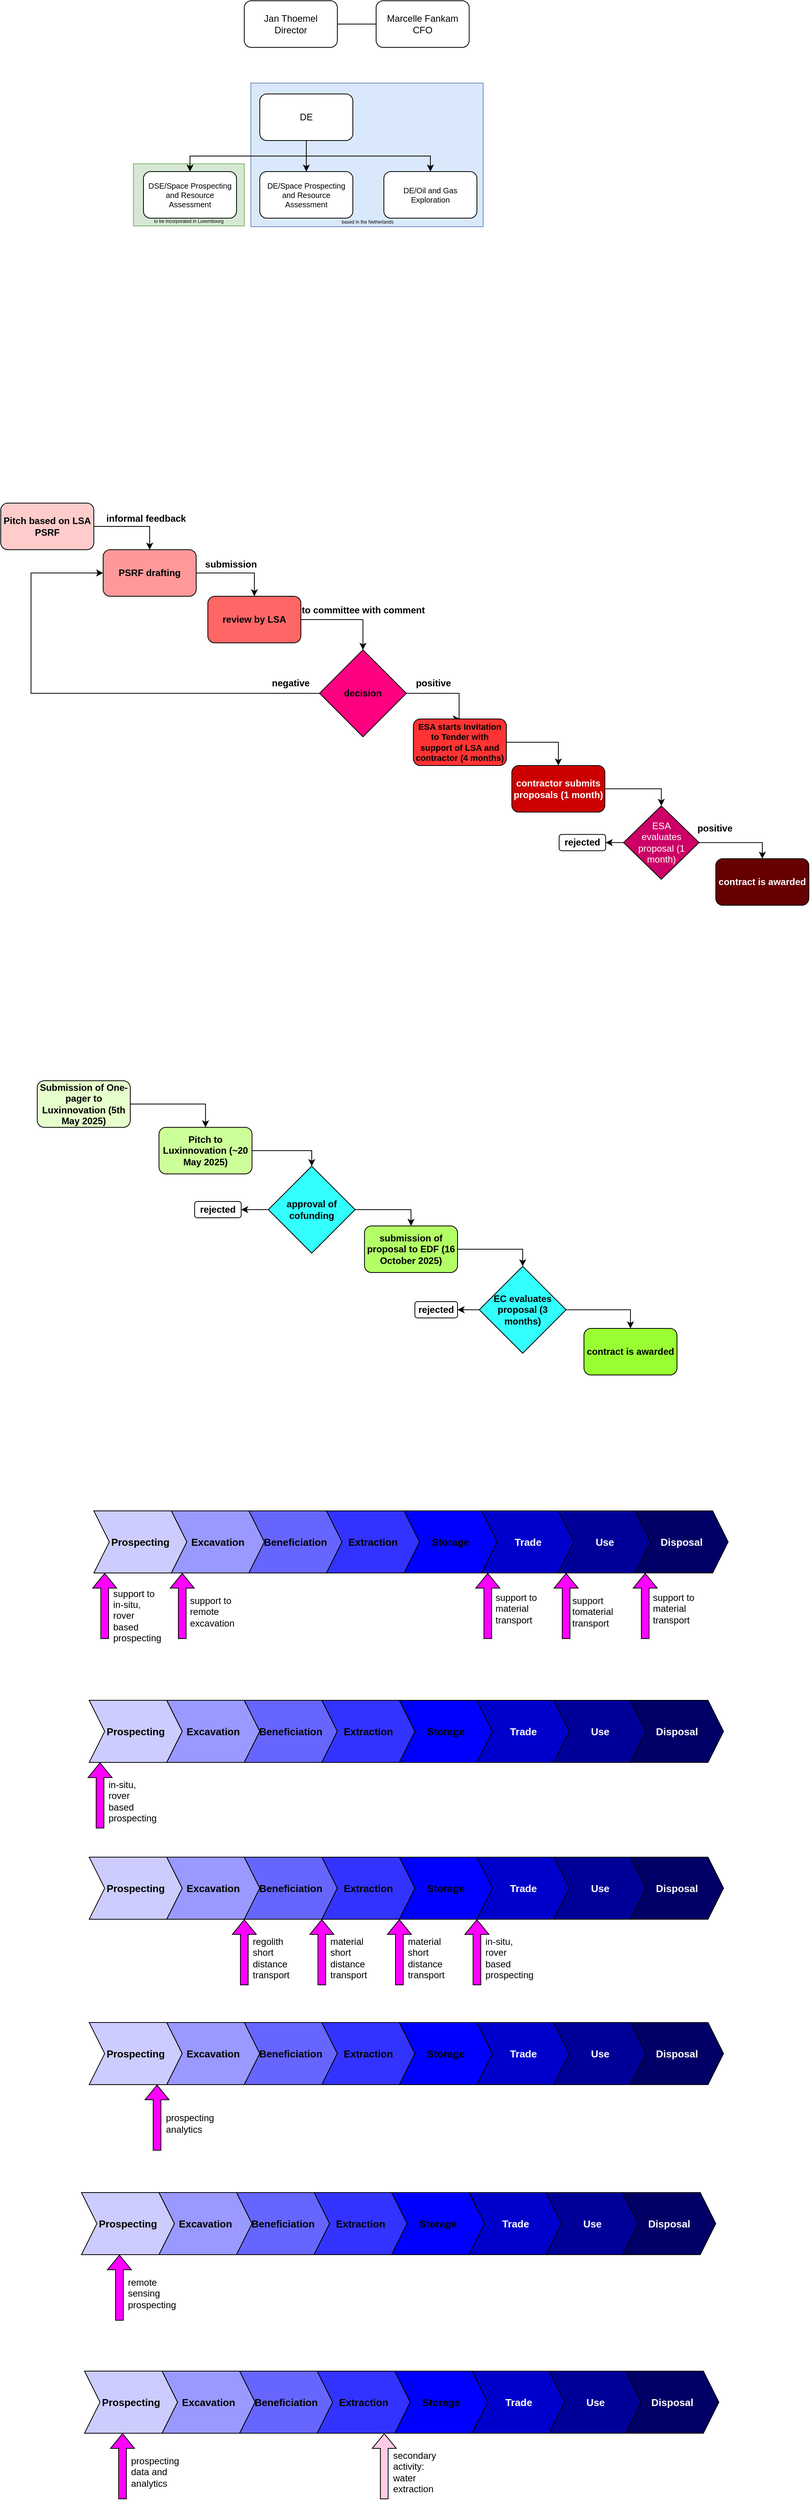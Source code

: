 <mxfile version="26.2.14">
  <diagram name="Page-1" id="pI-C5jLEUPl5uABciL2J">
    <mxGraphModel dx="906" dy="472" grid="0" gridSize="10" guides="1" tooltips="1" connect="1" arrows="1" fold="1" page="0" pageScale="1" pageWidth="850" pageHeight="1100" math="0" shadow="0">
      <root>
        <mxCell id="0" />
        <mxCell id="1" parent="0" />
        <mxCell id="sW1ltrkP0OsYJDCoJHcO-9" value="based in the Netherlands" style="rounded=0;whiteSpace=wrap;html=1;align=center;labelPosition=center;verticalLabelPosition=middle;verticalAlign=bottom;fontSize=6;fillColor=#dae8fc;strokeColor=#6c8ebf;" parent="1" vertex="1">
          <mxGeometry x="338.5" y="246" width="299.5" height="185" as="geometry" />
        </mxCell>
        <mxCell id="sW1ltrkP0OsYJDCoJHcO-8" value="to be incorporated in Luxembourg" style="rounded=0;whiteSpace=wrap;html=1;align=center;labelPosition=center;verticalLabelPosition=middle;verticalAlign=bottom;fontSize=6;fillColor=#d5e8d4;strokeColor=#82b366;" parent="1" vertex="1">
          <mxGeometry x="187" y="350" width="143" height="80" as="geometry" />
        </mxCell>
        <mxCell id="AdfwKSu6tByvRweBy8J0-3" style="edgeStyle=orthogonalEdgeStyle;rounded=0;orthogonalLoop=1;jettySize=auto;html=1;exitX=1;exitY=0.5;exitDx=0;exitDy=0;endArrow=none;endFill=0;" parent="1" source="AdfwKSu6tByvRweBy8J0-1" target="AdfwKSu6tByvRweBy8J0-2" edge="1">
          <mxGeometry relative="1" as="geometry" />
        </mxCell>
        <mxCell id="AdfwKSu6tByvRweBy8J0-1" value="Jan Thoemel&lt;br&gt;Director" style="rounded=1;whiteSpace=wrap;html=1;" parent="1" vertex="1">
          <mxGeometry x="330" y="140" width="120" height="60" as="geometry" />
        </mxCell>
        <mxCell id="AdfwKSu6tByvRweBy8J0-2" value="Marcelle Fankam&lt;br&gt;CFO" style="rounded=1;whiteSpace=wrap;html=1;" parent="1" vertex="1">
          <mxGeometry x="500" y="140" width="120" height="60" as="geometry" />
        </mxCell>
        <mxCell id="sW1ltrkP0OsYJDCoJHcO-5" style="edgeStyle=orthogonalEdgeStyle;rounded=0;orthogonalLoop=1;jettySize=auto;html=1;exitX=0.5;exitY=1;exitDx=0;exitDy=0;entryX=0.5;entryY=0;entryDx=0;entryDy=0;" parent="1" source="sW1ltrkP0OsYJDCoJHcO-1" target="sW1ltrkP0OsYJDCoJHcO-2" edge="1">
          <mxGeometry relative="1" as="geometry" />
        </mxCell>
        <mxCell id="sW1ltrkP0OsYJDCoJHcO-6" style="edgeStyle=orthogonalEdgeStyle;rounded=0;orthogonalLoop=1;jettySize=auto;html=1;exitX=0.5;exitY=1;exitDx=0;exitDy=0;entryX=0.5;entryY=0;entryDx=0;entryDy=0;" parent="1" source="sW1ltrkP0OsYJDCoJHcO-1" target="sW1ltrkP0OsYJDCoJHcO-3" edge="1">
          <mxGeometry relative="1" as="geometry" />
        </mxCell>
        <mxCell id="sW1ltrkP0OsYJDCoJHcO-7" style="edgeStyle=orthogonalEdgeStyle;rounded=0;orthogonalLoop=1;jettySize=auto;html=1;exitX=0.5;exitY=1;exitDx=0;exitDy=0;" parent="1" source="sW1ltrkP0OsYJDCoJHcO-1" target="sW1ltrkP0OsYJDCoJHcO-4" edge="1">
          <mxGeometry relative="1" as="geometry" />
        </mxCell>
        <mxCell id="sW1ltrkP0OsYJDCoJHcO-1" value="DE" style="rounded=1;whiteSpace=wrap;html=1;" parent="1" vertex="1">
          <mxGeometry x="350" y="260" width="120" height="60" as="geometry" />
        </mxCell>
        <mxCell id="sW1ltrkP0OsYJDCoJHcO-2" value="&lt;span lang=&quot;EN-GB&quot;&gt;DSE/Space Prospecting and Resource Assessment&lt;/span&gt;" style="rounded=1;whiteSpace=wrap;html=1;fontSize=10;" parent="1" vertex="1">
          <mxGeometry x="200" y="360" width="120" height="60" as="geometry" />
        </mxCell>
        <mxCell id="sW1ltrkP0OsYJDCoJHcO-3" value="&lt;span lang=&quot;EN-GB&quot;&gt;DE/Space Prospecting and Resource Assessment&lt;/span&gt;" style="rounded=1;whiteSpace=wrap;html=1;fontSize=10;" parent="1" vertex="1">
          <mxGeometry x="350" y="360" width="120" height="60" as="geometry" />
        </mxCell>
        <mxCell id="sW1ltrkP0OsYJDCoJHcO-4" value="&lt;span lang=&quot;EN-GB&quot;&gt;DE/Oil and Gas Exploration &lt;/span&gt;" style="rounded=1;whiteSpace=wrap;html=1;fontSize=10;" parent="1" vertex="1">
          <mxGeometry x="510" y="360" width="120" height="60" as="geometry" />
        </mxCell>
        <mxCell id="4EsNZE_uEdMCElJo3id0-29" style="edgeStyle=orthogonalEdgeStyle;rounded=0;orthogonalLoop=1;jettySize=auto;html=1;exitX=1;exitY=0.5;exitDx=0;exitDy=0;entryX=0.5;entryY=0;entryDx=0;entryDy=0;fontStyle=1" parent="1" source="4EsNZE_uEdMCElJo3id0-28" target="4EsNZE_uEdMCElJo3id0-30" edge="1">
          <mxGeometry relative="1" as="geometry">
            <mxPoint x="314.714" y="960.0" as="targetPoint" />
          </mxGeometry>
        </mxCell>
        <mxCell id="4EsNZE_uEdMCElJo3id0-28" value="Pitch based on LSA PSRF" style="rounded=1;whiteSpace=wrap;html=1;fillColor=#FFCCCC;fontStyle=1" parent="1" vertex="1">
          <mxGeometry x="16" y="787" width="120" height="60" as="geometry" />
        </mxCell>
        <mxCell id="4EsNZE_uEdMCElJo3id0-36" style="edgeStyle=orthogonalEdgeStyle;rounded=0;orthogonalLoop=1;jettySize=auto;html=1;exitX=1;exitY=0.5;exitDx=0;exitDy=0;entryX=0.5;entryY=0;entryDx=0;entryDy=0;fontStyle=1" parent="1" source="4EsNZE_uEdMCElJo3id0-30" target="4EsNZE_uEdMCElJo3id0-31" edge="1">
          <mxGeometry relative="1" as="geometry" />
        </mxCell>
        <mxCell id="4EsNZE_uEdMCElJo3id0-30" value="PSRF drafting" style="rounded=1;whiteSpace=wrap;html=1;fillColor=#FF9999;fontStyle=1" parent="1" vertex="1">
          <mxGeometry x="148" y="847" width="120" height="60" as="geometry" />
        </mxCell>
        <mxCell id="4EsNZE_uEdMCElJo3id0-37" style="edgeStyle=orthogonalEdgeStyle;rounded=0;orthogonalLoop=1;jettySize=auto;html=1;exitX=1;exitY=0.5;exitDx=0;exitDy=0;entryX=0.5;entryY=0;entryDx=0;entryDy=0;fontStyle=1" parent="1" source="4EsNZE_uEdMCElJo3id0-31" target="4EsNZE_uEdMCElJo3id0-32" edge="1">
          <mxGeometry relative="1" as="geometry" />
        </mxCell>
        <mxCell id="4EsNZE_uEdMCElJo3id0-31" value="review by LSA" style="rounded=1;whiteSpace=wrap;html=1;fillColor=#FF6666;fontStyle=1" parent="1" vertex="1">
          <mxGeometry x="283" y="907" width="120" height="60" as="geometry" />
        </mxCell>
        <mxCell id="4EsNZE_uEdMCElJo3id0-39" style="edgeStyle=orthogonalEdgeStyle;rounded=0;orthogonalLoop=1;jettySize=auto;html=1;exitX=1;exitY=0.5;exitDx=0;exitDy=0;entryX=0.5;entryY=0;entryDx=0;entryDy=0;fontStyle=1" parent="1" source="4EsNZE_uEdMCElJo3id0-32" target="4EsNZE_uEdMCElJo3id0-38" edge="1">
          <mxGeometry relative="1" as="geometry">
            <Array as="points">
              <mxPoint x="607" y="1032" />
              <mxPoint x="607" y="1065" />
            </Array>
          </mxGeometry>
        </mxCell>
        <mxCell id="4EsNZE_uEdMCElJo3id0-46" style="edgeStyle=orthogonalEdgeStyle;rounded=0;orthogonalLoop=1;jettySize=auto;html=1;exitX=0;exitY=0.5;exitDx=0;exitDy=0;entryX=0;entryY=0.5;entryDx=0;entryDy=0;fontStyle=1" parent="1" source="4EsNZE_uEdMCElJo3id0-32" target="4EsNZE_uEdMCElJo3id0-30" edge="1">
          <mxGeometry relative="1" as="geometry">
            <Array as="points">
              <mxPoint x="55" y="1032" />
              <mxPoint x="55" y="877" />
            </Array>
          </mxGeometry>
        </mxCell>
        <mxCell id="4EsNZE_uEdMCElJo3id0-32" value="decision" style="rhombus;whiteSpace=wrap;html=1;fillColor=#FF0080;fontColor=#000000;fontStyle=1" parent="1" vertex="1">
          <mxGeometry x="427" y="976" width="112" height="112" as="geometry" />
        </mxCell>
        <mxCell id="4EsNZE_uEdMCElJo3id0-34" value="informal feedback" style="text;html=1;align=center;verticalAlign=middle;whiteSpace=wrap;rounded=0;fontStyle=1" parent="1" vertex="1">
          <mxGeometry x="148" y="792" width="111" height="30" as="geometry" />
        </mxCell>
        <mxCell id="4EsNZE_uEdMCElJo3id0-35" value="submission" style="text;html=1;align=center;verticalAlign=middle;whiteSpace=wrap;rounded=0;fontStyle=1" parent="1" vertex="1">
          <mxGeometry x="286.5" y="851" width="52" height="30" as="geometry" />
        </mxCell>
        <mxCell id="4EsNZE_uEdMCElJo3id0-49" style="edgeStyle=orthogonalEdgeStyle;rounded=0;orthogonalLoop=1;jettySize=auto;html=1;exitX=1;exitY=0.5;exitDx=0;exitDy=0;entryX=0.5;entryY=0;entryDx=0;entryDy=0;fontStyle=1" parent="1" source="4EsNZE_uEdMCElJo3id0-38" target="4EsNZE_uEdMCElJo3id0-48" edge="1">
          <mxGeometry relative="1" as="geometry" />
        </mxCell>
        <mxCell id="4EsNZE_uEdMCElJo3id0-38" value="ESA starts Invitation to Tender with support of LSA and contractor (4 months)" style="rounded=1;whiteSpace=wrap;html=1;fillColor=#FF3333;fontStyle=1;fontSize=11;" parent="1" vertex="1">
          <mxGeometry x="548" y="1065" width="120" height="60" as="geometry" />
        </mxCell>
        <mxCell id="4EsNZE_uEdMCElJo3id0-43" value="to committee with comment" style="text;html=1;align=center;verticalAlign=middle;whiteSpace=wrap;rounded=0;fontStyle=1" parent="1" vertex="1">
          <mxGeometry x="401.5" y="910" width="163" height="30" as="geometry" />
        </mxCell>
        <mxCell id="4EsNZE_uEdMCElJo3id0-47" value="negative" style="text;html=1;align=center;verticalAlign=middle;whiteSpace=wrap;rounded=0;fontStyle=1" parent="1" vertex="1">
          <mxGeometry x="364" y="1004" width="52" height="30" as="geometry" />
        </mxCell>
        <mxCell id="4EsNZE_uEdMCElJo3id0-52" style="edgeStyle=orthogonalEdgeStyle;rounded=0;orthogonalLoop=1;jettySize=auto;html=1;exitX=1;exitY=0.5;exitDx=0;exitDy=0;entryX=0.5;entryY=0;entryDx=0;entryDy=0;fontStyle=1" parent="1" source="4EsNZE_uEdMCElJo3id0-48" target="4EsNZE_uEdMCElJo3id0-61" edge="1">
          <mxGeometry relative="1" as="geometry" />
        </mxCell>
        <mxCell id="4EsNZE_uEdMCElJo3id0-48" value="contractor submits proposals (1 month)" style="rounded=1;whiteSpace=wrap;html=1;fillColor=#CC0000;fontColor=#FFFFFF;fontStyle=1" parent="1" vertex="1">
          <mxGeometry x="675" y="1125" width="120" height="60" as="geometry" />
        </mxCell>
        <mxCell id="4EsNZE_uEdMCElJo3id0-53" style="edgeStyle=orthogonalEdgeStyle;rounded=0;orthogonalLoop=1;jettySize=auto;html=1;exitX=1;exitY=0.5;exitDx=0;exitDy=0;entryX=0.5;entryY=0;entryDx=0;entryDy=0;fontStyle=1" parent="1" source="4EsNZE_uEdMCElJo3id0-61" target="4EsNZE_uEdMCElJo3id0-51" edge="1">
          <mxGeometry relative="1" as="geometry" />
        </mxCell>
        <mxCell id="4EsNZE_uEdMCElJo3id0-51" value="contract is awarded" style="rounded=1;whiteSpace=wrap;html=1;fillColor=#660000;fontColor=#FFFFFF;fontStyle=1" parent="1" vertex="1">
          <mxGeometry x="938" y="1245" width="120" height="60" as="geometry" />
        </mxCell>
        <mxCell id="4EsNZE_uEdMCElJo3id0-54" value="positive" style="text;html=1;align=center;verticalAlign=middle;whiteSpace=wrap;rounded=0;fontStyle=1" parent="1" vertex="1">
          <mxGeometry x="548" y="1004" width="52" height="30" as="geometry" />
        </mxCell>
        <mxCell id="4EsNZE_uEdMCElJo3id0-72" style="edgeStyle=orthogonalEdgeStyle;rounded=0;orthogonalLoop=1;jettySize=auto;html=1;exitX=1;exitY=0.5;exitDx=0;exitDy=0;entryX=0.5;entryY=0;entryDx=0;entryDy=0;" parent="1" source="4EsNZE_uEdMCElJo3id0-55" target="4EsNZE_uEdMCElJo3id0-56" edge="1">
          <mxGeometry relative="1" as="geometry" />
        </mxCell>
        <mxCell id="4EsNZE_uEdMCElJo3id0-55" value="&lt;div&gt;Submission of One-pager to Luxinnovation (5th May 2025)&lt;/div&gt;" style="rounded=1;whiteSpace=wrap;html=1;fillColor=#E6FFCC;fontStyle=1" parent="1" vertex="1">
          <mxGeometry x="63" y="1531" width="120" height="60" as="geometry" />
        </mxCell>
        <mxCell id="4EsNZE_uEdMCElJo3id0-73" style="edgeStyle=orthogonalEdgeStyle;rounded=0;orthogonalLoop=1;jettySize=auto;html=1;exitX=1;exitY=0.5;exitDx=0;exitDy=0;entryX=0.5;entryY=0;entryDx=0;entryDy=0;" parent="1" source="4EsNZE_uEdMCElJo3id0-56" target="4EsNZE_uEdMCElJo3id0-57" edge="1">
          <mxGeometry relative="1" as="geometry" />
        </mxCell>
        <mxCell id="4EsNZE_uEdMCElJo3id0-56" value="Pitch to Luxinnovation (~20 May 2025)" style="rounded=1;whiteSpace=wrap;html=1;fillColor=#CCFF99;fontStyle=1" parent="1" vertex="1">
          <mxGeometry x="220" y="1591" width="120" height="60" as="geometry" />
        </mxCell>
        <mxCell id="4EsNZE_uEdMCElJo3id0-74" style="edgeStyle=orthogonalEdgeStyle;rounded=0;orthogonalLoop=1;jettySize=auto;html=1;exitX=1;exitY=0.5;exitDx=0;exitDy=0;entryX=0.5;entryY=0;entryDx=0;entryDy=0;" parent="1" source="4EsNZE_uEdMCElJo3id0-57" target="4EsNZE_uEdMCElJo3id0-58" edge="1">
          <mxGeometry relative="1" as="geometry" />
        </mxCell>
        <mxCell id="4EsNZE_uEdMCElJo3id0-57" value="approval of cofunding" style="rhombus;whiteSpace=wrap;html=1;fillColor=#33FFFF;fontColor=#000000;fontStyle=1" parent="1" vertex="1">
          <mxGeometry x="361" y="1641" width="112" height="112" as="geometry" />
        </mxCell>
        <mxCell id="4EsNZE_uEdMCElJo3id0-77" style="edgeStyle=orthogonalEdgeStyle;rounded=0;orthogonalLoop=1;jettySize=auto;html=1;exitX=1;exitY=0.5;exitDx=0;exitDy=0;entryX=0.5;entryY=0;entryDx=0;entryDy=0;" parent="1" source="4EsNZE_uEdMCElJo3id0-58" target="4EsNZE_uEdMCElJo3id0-66" edge="1">
          <mxGeometry relative="1" as="geometry" />
        </mxCell>
        <mxCell id="4EsNZE_uEdMCElJo3id0-58" value="submission of proposal to EDF (16 October 2025)" style="rounded=1;whiteSpace=wrap;html=1;fillColor=#B3FF66;fontStyle=1" parent="1" vertex="1">
          <mxGeometry x="485" y="1718" width="120" height="60" as="geometry" />
        </mxCell>
        <mxCell id="4EsNZE_uEdMCElJo3id0-60" value="contract is awarded" style="rounded=1;whiteSpace=wrap;html=1;fillColor=#99FF33;fontStyle=1" parent="1" vertex="1">
          <mxGeometry x="768" y="1850" width="120" height="60" as="geometry" />
        </mxCell>
        <mxCell id="4EsNZE_uEdMCElJo3id0-65" style="edgeStyle=orthogonalEdgeStyle;rounded=0;orthogonalLoop=1;jettySize=auto;html=1;exitX=0;exitY=0.5;exitDx=0;exitDy=0;entryX=1;entryY=0.5;entryDx=0;entryDy=0;" parent="1" source="4EsNZE_uEdMCElJo3id0-61" target="4EsNZE_uEdMCElJo3id0-64" edge="1">
          <mxGeometry relative="1" as="geometry" />
        </mxCell>
        <mxCell id="4EsNZE_uEdMCElJo3id0-61" value="ESA&lt;br&gt;evaluates proposal (1 month)" style="rhombus;whiteSpace=wrap;html=1;fillColor=#CC0066;fontColor=#FFFFFF;" parent="1" vertex="1">
          <mxGeometry x="819" y="1177" width="97.5" height="94.5" as="geometry" />
        </mxCell>
        <mxCell id="4EsNZE_uEdMCElJo3id0-62" value="positive" style="text;html=1;align=center;verticalAlign=middle;whiteSpace=wrap;rounded=0;fontStyle=1" parent="1" vertex="1">
          <mxGeometry x="911" y="1191" width="52" height="30" as="geometry" />
        </mxCell>
        <mxCell id="4EsNZE_uEdMCElJo3id0-64" value="rejected" style="rounded=1;whiteSpace=wrap;html=1;fontStyle=1" parent="1" vertex="1">
          <mxGeometry x="736" y="1213.75" width="60" height="21" as="geometry" />
        </mxCell>
        <mxCell id="4EsNZE_uEdMCElJo3id0-71" style="edgeStyle=orthogonalEdgeStyle;rounded=0;orthogonalLoop=1;jettySize=auto;html=1;exitX=0;exitY=0.5;exitDx=0;exitDy=0;entryX=1;entryY=0.5;entryDx=0;entryDy=0;" parent="1" source="4EsNZE_uEdMCElJo3id0-66" target="4EsNZE_uEdMCElJo3id0-70" edge="1">
          <mxGeometry relative="1" as="geometry">
            <mxPoint x="559.706" y="1825.882" as="targetPoint" />
          </mxGeometry>
        </mxCell>
        <mxCell id="4EsNZE_uEdMCElJo3id0-66" value="EC evaluates proposal (3 months)" style="rhombus;whiteSpace=wrap;html=1;fillColor=#33FFFF;fontColor=#000000;fontStyle=1" parent="1" vertex="1">
          <mxGeometry x="633" y="1770" width="112" height="112" as="geometry" />
        </mxCell>
        <mxCell id="4EsNZE_uEdMCElJo3id0-70" value="rejected" style="rounded=1;whiteSpace=wrap;html=1;fontStyle=1" parent="1" vertex="1">
          <mxGeometry x="550" y="1815.5" width="55" height="21" as="geometry" />
        </mxCell>
        <mxCell id="4EsNZE_uEdMCElJo3id0-75" style="edgeStyle=orthogonalEdgeStyle;rounded=0;orthogonalLoop=1;jettySize=auto;html=1;exitX=0;exitY=0.5;exitDx=0;exitDy=0;entryX=1;entryY=0.5;entryDx=0;entryDy=0;" parent="1" source="4EsNZE_uEdMCElJo3id0-57" target="4EsNZE_uEdMCElJo3id0-76" edge="1">
          <mxGeometry relative="1" as="geometry">
            <mxPoint x="349" y="1696.75" as="sourcePoint" />
          </mxGeometry>
        </mxCell>
        <mxCell id="4EsNZE_uEdMCElJo3id0-76" value="rejected" style="rounded=1;whiteSpace=wrap;html=1;fontStyle=1" parent="1" vertex="1">
          <mxGeometry x="266" y="1686.5" width="60" height="21" as="geometry" />
        </mxCell>
        <mxCell id="4EsNZE_uEdMCElJo3id0-78" style="edgeStyle=orthogonalEdgeStyle;rounded=0;orthogonalLoop=1;jettySize=auto;html=1;exitX=1;exitY=0.5;exitDx=0;exitDy=0;entryX=0.5;entryY=0;entryDx=0;entryDy=0;" parent="1" source="4EsNZE_uEdMCElJo3id0-66" target="4EsNZE_uEdMCElJo3id0-60" edge="1">
          <mxGeometry relative="1" as="geometry" />
        </mxCell>
        <mxCell id="gZV6nWwhFgP8IXUkDq0C-19" value="Prospecting" style="shape=step;perimeter=stepPerimeter;whiteSpace=wrap;html=1;fixedSize=1;fontSize=13;fillColor=light-dark(#CCCCFF,#EDEDED);fontStyle=1" parent="1" vertex="1">
          <mxGeometry x="136" y="2085" width="120" height="80" as="geometry" />
        </mxCell>
        <mxCell id="gZV6nWwhFgP8IXUkDq0C-20" value="Excavation" style="shape=step;perimeter=stepPerimeter;whiteSpace=wrap;html=1;fixedSize=1;fontSize=13;fillColor=light-dark(#9999FF,#EDEDED);fontStyle=1" parent="1" vertex="1">
          <mxGeometry x="236" y="2085" width="120" height="80" as="geometry" />
        </mxCell>
        <mxCell id="gZV6nWwhFgP8IXUkDq0C-21" value="Beneficiation" style="shape=step;perimeter=stepPerimeter;whiteSpace=wrap;html=1;fixedSize=1;fontSize=13;fillColor=light-dark(#6666FF,#EDEDED);fontStyle=1" parent="1" vertex="1">
          <mxGeometry x="336" y="2085" width="120" height="80" as="geometry" />
        </mxCell>
        <mxCell id="gZV6nWwhFgP8IXUkDq0C-22" value="Extraction" style="shape=step;perimeter=stepPerimeter;whiteSpace=wrap;html=1;fixedSize=1;fontSize=13;fillColor=#3333FF;fontStyle=1" parent="1" vertex="1">
          <mxGeometry x="436" y="2085" width="120" height="80" as="geometry" />
        </mxCell>
        <mxCell id="gZV6nWwhFgP8IXUkDq0C-23" value="Storage" style="shape=step;perimeter=stepPerimeter;whiteSpace=wrap;html=1;fixedSize=1;fontSize=13;fillColor=#0000FF;fontStyle=1" parent="1" vertex="1">
          <mxGeometry x="536" y="2085" width="120" height="80" as="geometry" />
        </mxCell>
        <mxCell id="gZV6nWwhFgP8IXUkDq0C-24" value="Trade" style="shape=step;perimeter=stepPerimeter;whiteSpace=wrap;html=1;fixedSize=1;fontSize=13;fillColor=#0000CC;fontColor=#FFFFFF;fontStyle=1" parent="1" vertex="1">
          <mxGeometry x="636" y="2085" width="120" height="80" as="geometry" />
        </mxCell>
        <mxCell id="gZV6nWwhFgP8IXUkDq0C-25" value="Use" style="shape=step;perimeter=stepPerimeter;whiteSpace=wrap;html=1;fixedSize=1;fontSize=13;fillColor=#000099;fontColor=#FFFFFF;fontStyle=1" parent="1" vertex="1">
          <mxGeometry x="735" y="2085" width="120" height="80" as="geometry" />
        </mxCell>
        <mxCell id="gZV6nWwhFgP8IXUkDq0C-26" value="Disposal" style="shape=step;perimeter=stepPerimeter;whiteSpace=wrap;html=1;fixedSize=1;fontSize=13;fillColor=#000066;fontColor=#FFFFFF;fontStyle=1" parent="1" vertex="1">
          <mxGeometry x="834" y="2085" width="120" height="80" as="geometry" />
        </mxCell>
        <mxCell id="gZV6nWwhFgP8IXUkDq0C-27" value="" style="shape=flexArrow;endArrow=classic;html=1;rounded=0;fillColor=#FF00FF;" parent="1" edge="1">
          <mxGeometry width="50" height="50" relative="1" as="geometry">
            <mxPoint x="250" y="2250" as="sourcePoint" />
            <mxPoint x="250" y="2165" as="targetPoint" />
          </mxGeometry>
        </mxCell>
        <mxCell id="gZV6nWwhFgP8IXUkDq0C-28" value="" style="shape=flexArrow;endArrow=classic;html=1;rounded=0;fillColor=#FF00FF;" parent="1" edge="1">
          <mxGeometry width="50" height="50" relative="1" as="geometry">
            <mxPoint x="644" y="2250" as="sourcePoint" />
            <mxPoint x="644" y="2165" as="targetPoint" />
          </mxGeometry>
        </mxCell>
        <mxCell id="gZV6nWwhFgP8IXUkDq0C-29" value="" style="shape=flexArrow;endArrow=classic;html=1;rounded=0;fillColor=#FF00FF;" parent="1" edge="1">
          <mxGeometry width="50" height="50" relative="1" as="geometry">
            <mxPoint x="745.0" y="2250" as="sourcePoint" />
            <mxPoint x="745.0" y="2165" as="targetPoint" />
          </mxGeometry>
        </mxCell>
        <mxCell id="gZV6nWwhFgP8IXUkDq0C-30" value="" style="shape=flexArrow;endArrow=classic;html=1;rounded=0;fillColor=#FF00FF;" parent="1" edge="1">
          <mxGeometry width="50" height="50" relative="1" as="geometry">
            <mxPoint x="847.0" y="2250" as="sourcePoint" />
            <mxPoint x="847.0" y="2165" as="targetPoint" />
          </mxGeometry>
        </mxCell>
        <mxCell id="gZV6nWwhFgP8IXUkDq0C-31" value="" style="shape=flexArrow;endArrow=classic;html=1;rounded=0;fillColor=#FF00FF;" parent="1" edge="1">
          <mxGeometry width="50" height="50" relative="1" as="geometry">
            <mxPoint x="150" y="2250" as="sourcePoint" />
            <mxPoint x="150" y="2165" as="targetPoint" />
          </mxGeometry>
        </mxCell>
        <mxCell id="gZV6nWwhFgP8IXUkDq0C-32" value="&lt;div align=&quot;left&quot;&gt;support to in-situ, rover based prospecting&lt;/div&gt;" style="text;html=1;align=left;verticalAlign=middle;whiteSpace=wrap;rounded=0;" parent="1" vertex="1">
          <mxGeometry x="159" y="2205" width="60" height="30" as="geometry" />
        </mxCell>
        <mxCell id="gZV6nWwhFgP8IXUkDq0C-33" value="support to remote excavation" style="text;html=1;align=left;verticalAlign=middle;whiteSpace=wrap;rounded=0;" parent="1" vertex="1">
          <mxGeometry x="257.5" y="2200" width="60" height="30" as="geometry" />
        </mxCell>
        <mxCell id="gZV6nWwhFgP8IXUkDq0C-34" value="support to material transport" style="text;html=1;align=left;verticalAlign=middle;whiteSpace=wrap;rounded=0;" parent="1" vertex="1">
          <mxGeometry x="652" y="2196" width="60" height="30" as="geometry" />
        </mxCell>
        <mxCell id="gZV6nWwhFgP8IXUkDq0C-35" value="support to material transport" style="text;html=1;align=left;verticalAlign=middle;whiteSpace=wrap;rounded=0;" parent="1" vertex="1">
          <mxGeometry x="855" y="2196" width="60" height="30" as="geometry" />
        </mxCell>
        <mxCell id="gZV6nWwhFgP8IXUkDq0C-36" value="support tomaterial transport" style="text;html=1;align=left;verticalAlign=middle;whiteSpace=wrap;rounded=0;" parent="1" vertex="1">
          <mxGeometry x="751" y="2200" width="60" height="30" as="geometry" />
        </mxCell>
        <mxCell id="gZV6nWwhFgP8IXUkDq0C-37" value="Prospecting" style="shape=step;perimeter=stepPerimeter;whiteSpace=wrap;html=1;fixedSize=1;fontSize=13;fillColor=light-dark(#CCCCFF,#EDEDED);fontStyle=1" parent="1" vertex="1">
          <mxGeometry x="130" y="2329" width="120" height="80" as="geometry" />
        </mxCell>
        <mxCell id="gZV6nWwhFgP8IXUkDq0C-38" value="Excavation" style="shape=step;perimeter=stepPerimeter;whiteSpace=wrap;html=1;fixedSize=1;fontSize=13;fillColor=light-dark(#9999FF,#EDEDED);fontStyle=1" parent="1" vertex="1">
          <mxGeometry x="230" y="2329" width="120" height="80" as="geometry" />
        </mxCell>
        <mxCell id="gZV6nWwhFgP8IXUkDq0C-39" value="Beneficiation" style="shape=step;perimeter=stepPerimeter;whiteSpace=wrap;html=1;fixedSize=1;fontSize=13;fillColor=light-dark(#6666FF,#EDEDED);fontStyle=1" parent="1" vertex="1">
          <mxGeometry x="330" y="2329" width="120" height="80" as="geometry" />
        </mxCell>
        <mxCell id="gZV6nWwhFgP8IXUkDq0C-40" value="Extraction" style="shape=step;perimeter=stepPerimeter;whiteSpace=wrap;html=1;fixedSize=1;fontSize=13;fillColor=#3333FF;fontStyle=1" parent="1" vertex="1">
          <mxGeometry x="430" y="2329" width="120" height="80" as="geometry" />
        </mxCell>
        <mxCell id="gZV6nWwhFgP8IXUkDq0C-41" value="Storage" style="shape=step;perimeter=stepPerimeter;whiteSpace=wrap;html=1;fixedSize=1;fontSize=13;fillColor=#0000FF;fontStyle=1" parent="1" vertex="1">
          <mxGeometry x="530" y="2329" width="120" height="80" as="geometry" />
        </mxCell>
        <mxCell id="gZV6nWwhFgP8IXUkDq0C-42" value="Trade" style="shape=step;perimeter=stepPerimeter;whiteSpace=wrap;html=1;fixedSize=1;fontSize=13;fillColor=#0000CC;fontColor=#FFFFFF;fontStyle=1" parent="1" vertex="1">
          <mxGeometry x="630" y="2329" width="120" height="80" as="geometry" />
        </mxCell>
        <mxCell id="gZV6nWwhFgP8IXUkDq0C-43" value="Use" style="shape=step;perimeter=stepPerimeter;whiteSpace=wrap;html=1;fixedSize=1;fontSize=13;fillColor=#000099;fontColor=#FFFFFF;fontStyle=1" parent="1" vertex="1">
          <mxGeometry x="729" y="2329" width="120" height="80" as="geometry" />
        </mxCell>
        <mxCell id="gZV6nWwhFgP8IXUkDq0C-44" value="Disposal" style="shape=step;perimeter=stepPerimeter;whiteSpace=wrap;html=1;fixedSize=1;fontSize=13;fillColor=#000066;fontColor=#FFFFFF;fontStyle=1" parent="1" vertex="1">
          <mxGeometry x="828" y="2329" width="120" height="80" as="geometry" />
        </mxCell>
        <mxCell id="gZV6nWwhFgP8IXUkDq0C-49" value="" style="shape=flexArrow;endArrow=classic;html=1;rounded=0;fillColor=#FF00FF;" parent="1" edge="1">
          <mxGeometry width="50" height="50" relative="1" as="geometry">
            <mxPoint x="144" y="2494" as="sourcePoint" />
            <mxPoint x="144" y="2409" as="targetPoint" />
          </mxGeometry>
        </mxCell>
        <mxCell id="gZV6nWwhFgP8IXUkDq0C-50" value="&lt;div align=&quot;left&quot;&gt;in-situ, rover based prospecting&lt;/div&gt;" style="text;html=1;align=left;verticalAlign=middle;whiteSpace=wrap;rounded=0;" parent="1" vertex="1">
          <mxGeometry x="153" y="2444" width="60" height="30" as="geometry" />
        </mxCell>
        <mxCell id="LNnZcz1PQ6CTaX76SW7G-1" value="Prospecting" style="shape=step;perimeter=stepPerimeter;whiteSpace=wrap;html=1;fixedSize=1;fontSize=13;fillColor=light-dark(#CCCCFF,#EDEDED);fontStyle=1" parent="1" vertex="1">
          <mxGeometry x="130" y="2531" width="120" height="80" as="geometry" />
        </mxCell>
        <mxCell id="LNnZcz1PQ6CTaX76SW7G-2" value="Excavation" style="shape=step;perimeter=stepPerimeter;whiteSpace=wrap;html=1;fixedSize=1;fontSize=13;fillColor=light-dark(#9999FF,#EDEDED);fontStyle=1" parent="1" vertex="1">
          <mxGeometry x="230" y="2531" width="120" height="80" as="geometry" />
        </mxCell>
        <mxCell id="LNnZcz1PQ6CTaX76SW7G-3" value="Beneficiation" style="shape=step;perimeter=stepPerimeter;whiteSpace=wrap;html=1;fixedSize=1;fontSize=13;fillColor=light-dark(#6666FF,#EDEDED);fontStyle=1" parent="1" vertex="1">
          <mxGeometry x="330" y="2531" width="120" height="80" as="geometry" />
        </mxCell>
        <mxCell id="LNnZcz1PQ6CTaX76SW7G-4" value="Extraction" style="shape=step;perimeter=stepPerimeter;whiteSpace=wrap;html=1;fixedSize=1;fontSize=13;fillColor=#3333FF;fontStyle=1" parent="1" vertex="1">
          <mxGeometry x="430" y="2531" width="120" height="80" as="geometry" />
        </mxCell>
        <mxCell id="LNnZcz1PQ6CTaX76SW7G-5" value="Storage" style="shape=step;perimeter=stepPerimeter;whiteSpace=wrap;html=1;fixedSize=1;fontSize=13;fillColor=#0000FF;fontStyle=1" parent="1" vertex="1">
          <mxGeometry x="530" y="2531" width="120" height="80" as="geometry" />
        </mxCell>
        <mxCell id="LNnZcz1PQ6CTaX76SW7G-6" value="Trade" style="shape=step;perimeter=stepPerimeter;whiteSpace=wrap;html=1;fixedSize=1;fontSize=13;fillColor=#0000CC;fontColor=#FFFFFF;fontStyle=1" parent="1" vertex="1">
          <mxGeometry x="630" y="2531" width="120" height="80" as="geometry" />
        </mxCell>
        <mxCell id="LNnZcz1PQ6CTaX76SW7G-7" value="Use" style="shape=step;perimeter=stepPerimeter;whiteSpace=wrap;html=1;fixedSize=1;fontSize=13;fillColor=#000099;fontColor=#FFFFFF;fontStyle=1" parent="1" vertex="1">
          <mxGeometry x="729" y="2531" width="120" height="80" as="geometry" />
        </mxCell>
        <mxCell id="LNnZcz1PQ6CTaX76SW7G-8" value="Disposal" style="shape=step;perimeter=stepPerimeter;whiteSpace=wrap;html=1;fixedSize=1;fontSize=13;fillColor=#000066;fontColor=#FFFFFF;fontStyle=1" parent="1" vertex="1">
          <mxGeometry x="828" y="2531" width="120" height="80" as="geometry" />
        </mxCell>
        <mxCell id="LNnZcz1PQ6CTaX76SW7G-9" value="" style="shape=flexArrow;endArrow=classic;html=1;rounded=0;fillColor=#FF00FF;" parent="1" edge="1">
          <mxGeometry width="50" height="50" relative="1" as="geometry">
            <mxPoint x="330" y="2696" as="sourcePoint" />
            <mxPoint x="330" y="2611" as="targetPoint" />
          </mxGeometry>
        </mxCell>
        <mxCell id="LNnZcz1PQ6CTaX76SW7G-10" value="regolith short distance transport" style="text;html=1;align=left;verticalAlign=middle;whiteSpace=wrap;rounded=0;" parent="1" vertex="1">
          <mxGeometry x="339" y="2646" width="60" height="30" as="geometry" />
        </mxCell>
        <mxCell id="LNnZcz1PQ6CTaX76SW7G-11" value="" style="shape=flexArrow;endArrow=classic;html=1;rounded=0;fillColor=#FF00FF;" parent="1" edge="1">
          <mxGeometry width="50" height="50" relative="1" as="geometry">
            <mxPoint x="430" y="2696" as="sourcePoint" />
            <mxPoint x="430" y="2611" as="targetPoint" />
          </mxGeometry>
        </mxCell>
        <mxCell id="LNnZcz1PQ6CTaX76SW7G-12" value="&lt;div&gt;material&lt;/div&gt;&lt;div&gt;short distance transport&lt;/div&gt;" style="text;html=1;align=left;verticalAlign=middle;whiteSpace=wrap;rounded=0;" parent="1" vertex="1">
          <mxGeometry x="439" y="2646" width="60" height="30" as="geometry" />
        </mxCell>
        <mxCell id="LNnZcz1PQ6CTaX76SW7G-13" value="" style="shape=flexArrow;endArrow=classic;html=1;rounded=0;fillColor=#FF00FF;" parent="1" edge="1">
          <mxGeometry width="50" height="50" relative="1" as="geometry">
            <mxPoint x="530" y="2696" as="sourcePoint" />
            <mxPoint x="530" y="2611" as="targetPoint" />
          </mxGeometry>
        </mxCell>
        <mxCell id="LNnZcz1PQ6CTaX76SW7G-14" value="&lt;div&gt;material&lt;/div&gt;&lt;div&gt;short distance transport&lt;/div&gt;" style="text;html=1;align=left;verticalAlign=middle;whiteSpace=wrap;rounded=0;" parent="1" vertex="1">
          <mxGeometry x="539" y="2646" width="60" height="30" as="geometry" />
        </mxCell>
        <mxCell id="LNnZcz1PQ6CTaX76SW7G-15" value="" style="shape=flexArrow;endArrow=classic;html=1;rounded=0;fillColor=#FF00FF;" parent="1" edge="1">
          <mxGeometry width="50" height="50" relative="1" as="geometry">
            <mxPoint x="630" y="2696" as="sourcePoint" />
            <mxPoint x="630" y="2611" as="targetPoint" />
          </mxGeometry>
        </mxCell>
        <mxCell id="LNnZcz1PQ6CTaX76SW7G-16" value="&lt;div align=&quot;left&quot;&gt;in-situ, rover based prospecting&lt;/div&gt;" style="text;html=1;align=left;verticalAlign=middle;whiteSpace=wrap;rounded=0;" parent="1" vertex="1">
          <mxGeometry x="639" y="2646" width="60" height="30" as="geometry" />
        </mxCell>
        <mxCell id="LNnZcz1PQ6CTaX76SW7G-17" value="Prospecting" style="shape=step;perimeter=stepPerimeter;whiteSpace=wrap;html=1;fixedSize=1;fontSize=13;fillColor=light-dark(#CCCCFF,#EDEDED);fontStyle=1" parent="1" vertex="1">
          <mxGeometry x="130" y="2744" width="120" height="80" as="geometry" />
        </mxCell>
        <mxCell id="LNnZcz1PQ6CTaX76SW7G-18" value="Excavation" style="shape=step;perimeter=stepPerimeter;whiteSpace=wrap;html=1;fixedSize=1;fontSize=13;fillColor=light-dark(#9999FF,#EDEDED);fontStyle=1" parent="1" vertex="1">
          <mxGeometry x="230" y="2744" width="120" height="80" as="geometry" />
        </mxCell>
        <mxCell id="LNnZcz1PQ6CTaX76SW7G-19" value="Beneficiation" style="shape=step;perimeter=stepPerimeter;whiteSpace=wrap;html=1;fixedSize=1;fontSize=13;fillColor=light-dark(#6666FF,#EDEDED);fontStyle=1" parent="1" vertex="1">
          <mxGeometry x="330" y="2744" width="120" height="80" as="geometry" />
        </mxCell>
        <mxCell id="LNnZcz1PQ6CTaX76SW7G-20" value="Extraction" style="shape=step;perimeter=stepPerimeter;whiteSpace=wrap;html=1;fixedSize=1;fontSize=13;fillColor=#3333FF;fontStyle=1" parent="1" vertex="1">
          <mxGeometry x="430" y="2744" width="120" height="80" as="geometry" />
        </mxCell>
        <mxCell id="LNnZcz1PQ6CTaX76SW7G-21" value="Storage" style="shape=step;perimeter=stepPerimeter;whiteSpace=wrap;html=1;fixedSize=1;fontSize=13;fillColor=#0000FF;fontStyle=1" parent="1" vertex="1">
          <mxGeometry x="530" y="2744" width="120" height="80" as="geometry" />
        </mxCell>
        <mxCell id="LNnZcz1PQ6CTaX76SW7G-22" value="Trade" style="shape=step;perimeter=stepPerimeter;whiteSpace=wrap;html=1;fixedSize=1;fontSize=13;fillColor=#0000CC;fontColor=#FFFFFF;fontStyle=1" parent="1" vertex="1">
          <mxGeometry x="630" y="2744" width="120" height="80" as="geometry" />
        </mxCell>
        <mxCell id="LNnZcz1PQ6CTaX76SW7G-23" value="Use" style="shape=step;perimeter=stepPerimeter;whiteSpace=wrap;html=1;fixedSize=1;fontSize=13;fillColor=#000099;fontColor=#FFFFFF;fontStyle=1" parent="1" vertex="1">
          <mxGeometry x="729" y="2744" width="120" height="80" as="geometry" />
        </mxCell>
        <mxCell id="LNnZcz1PQ6CTaX76SW7G-24" value="Disposal" style="shape=step;perimeter=stepPerimeter;whiteSpace=wrap;html=1;fixedSize=1;fontSize=13;fillColor=#000066;fontColor=#FFFFFF;fontStyle=1" parent="1" vertex="1">
          <mxGeometry x="828" y="2744" width="120" height="80" as="geometry" />
        </mxCell>
        <mxCell id="LNnZcz1PQ6CTaX76SW7G-25" value="" style="shape=flexArrow;endArrow=classic;html=1;rounded=0;fillColor=#FF00FF;" parent="1" edge="1">
          <mxGeometry width="50" height="50" relative="1" as="geometry">
            <mxPoint x="217.5" y="2909" as="sourcePoint" />
            <mxPoint x="217.5" y="2824" as="targetPoint" />
          </mxGeometry>
        </mxCell>
        <mxCell id="LNnZcz1PQ6CTaX76SW7G-26" value="&lt;div&gt;prospecting analytics&lt;/div&gt;" style="text;html=1;align=left;verticalAlign=middle;whiteSpace=wrap;rounded=0;" parent="1" vertex="1">
          <mxGeometry x="226.5" y="2859" width="60" height="30" as="geometry" />
        </mxCell>
        <mxCell id="pfrGkVOEbDUoQShEzSR1-1" value="Prospecting" style="shape=step;perimeter=stepPerimeter;whiteSpace=wrap;html=1;fixedSize=1;fontSize=13;fillColor=light-dark(#CCCCFF,#EDEDED);fontStyle=1" parent="1" vertex="1">
          <mxGeometry x="120" y="2963" width="120" height="80" as="geometry" />
        </mxCell>
        <mxCell id="pfrGkVOEbDUoQShEzSR1-2" value="Excavation" style="shape=step;perimeter=stepPerimeter;whiteSpace=wrap;html=1;fixedSize=1;fontSize=13;fillColor=light-dark(#9999FF,#EDEDED);fontStyle=1" parent="1" vertex="1">
          <mxGeometry x="220" y="2963" width="120" height="80" as="geometry" />
        </mxCell>
        <mxCell id="pfrGkVOEbDUoQShEzSR1-3" value="Beneficiation" style="shape=step;perimeter=stepPerimeter;whiteSpace=wrap;html=1;fixedSize=1;fontSize=13;fillColor=light-dark(#6666FF,#EDEDED);fontStyle=1" parent="1" vertex="1">
          <mxGeometry x="320" y="2963" width="120" height="80" as="geometry" />
        </mxCell>
        <mxCell id="pfrGkVOEbDUoQShEzSR1-4" value="Extraction" style="shape=step;perimeter=stepPerimeter;whiteSpace=wrap;html=1;fixedSize=1;fontSize=13;fillColor=#3333FF;fontStyle=1" parent="1" vertex="1">
          <mxGeometry x="420" y="2963" width="120" height="80" as="geometry" />
        </mxCell>
        <mxCell id="pfrGkVOEbDUoQShEzSR1-5" value="Storage" style="shape=step;perimeter=stepPerimeter;whiteSpace=wrap;html=1;fixedSize=1;fontSize=13;fillColor=#0000FF;fontStyle=1" parent="1" vertex="1">
          <mxGeometry x="520" y="2963" width="120" height="80" as="geometry" />
        </mxCell>
        <mxCell id="pfrGkVOEbDUoQShEzSR1-6" value="Trade" style="shape=step;perimeter=stepPerimeter;whiteSpace=wrap;html=1;fixedSize=1;fontSize=13;fillColor=#0000CC;fontColor=#FFFFFF;fontStyle=1" parent="1" vertex="1">
          <mxGeometry x="620" y="2963" width="120" height="80" as="geometry" />
        </mxCell>
        <mxCell id="pfrGkVOEbDUoQShEzSR1-7" value="Use" style="shape=step;perimeter=stepPerimeter;whiteSpace=wrap;html=1;fixedSize=1;fontSize=13;fillColor=#000099;fontColor=#FFFFFF;fontStyle=1" parent="1" vertex="1">
          <mxGeometry x="719" y="2963" width="120" height="80" as="geometry" />
        </mxCell>
        <mxCell id="pfrGkVOEbDUoQShEzSR1-8" value="Disposal" style="shape=step;perimeter=stepPerimeter;whiteSpace=wrap;html=1;fixedSize=1;fontSize=13;fillColor=#000066;fontColor=#FFFFFF;fontStyle=1" parent="1" vertex="1">
          <mxGeometry x="818" y="2963" width="120" height="80" as="geometry" />
        </mxCell>
        <mxCell id="pfrGkVOEbDUoQShEzSR1-9" value="" style="shape=flexArrow;endArrow=classic;html=1;rounded=0;fillColor=#FF00FF;" parent="1" edge="1">
          <mxGeometry width="50" height="50" relative="1" as="geometry">
            <mxPoint x="169" y="3128" as="sourcePoint" />
            <mxPoint x="169" y="3043" as="targetPoint" />
          </mxGeometry>
        </mxCell>
        <mxCell id="pfrGkVOEbDUoQShEzSR1-10" value="&lt;div&gt;remote sensing prospecting&lt;/div&gt;" style="text;html=1;align=left;verticalAlign=middle;whiteSpace=wrap;rounded=0;" parent="1" vertex="1">
          <mxGeometry x="178" y="3078" width="60" height="30" as="geometry" />
        </mxCell>
        <mxCell id="qQUAz5vWSxmFUbSqkUP2-1" value="Prospecting" style="shape=step;perimeter=stepPerimeter;whiteSpace=wrap;html=1;fixedSize=1;fontSize=13;fillColor=light-dark(#CCCCFF,#EDEDED);fontStyle=1" vertex="1" parent="1">
          <mxGeometry x="124" y="3193" width="120" height="80" as="geometry" />
        </mxCell>
        <mxCell id="qQUAz5vWSxmFUbSqkUP2-2" value="Excavation" style="shape=step;perimeter=stepPerimeter;whiteSpace=wrap;html=1;fixedSize=1;fontSize=13;fillColor=light-dark(#9999FF,#EDEDED);fontStyle=1" vertex="1" parent="1">
          <mxGeometry x="224" y="3193" width="120" height="80" as="geometry" />
        </mxCell>
        <mxCell id="qQUAz5vWSxmFUbSqkUP2-3" value="Beneficiation" style="shape=step;perimeter=stepPerimeter;whiteSpace=wrap;html=1;fixedSize=1;fontSize=13;fillColor=light-dark(#6666FF,#EDEDED);fontStyle=1" vertex="1" parent="1">
          <mxGeometry x="324" y="3193" width="120" height="80" as="geometry" />
        </mxCell>
        <mxCell id="qQUAz5vWSxmFUbSqkUP2-4" value="Extraction" style="shape=step;perimeter=stepPerimeter;whiteSpace=wrap;html=1;fixedSize=1;fontSize=13;fillColor=#3333FF;fontStyle=1" vertex="1" parent="1">
          <mxGeometry x="424" y="3193" width="120" height="80" as="geometry" />
        </mxCell>
        <mxCell id="qQUAz5vWSxmFUbSqkUP2-5" value="Storage" style="shape=step;perimeter=stepPerimeter;whiteSpace=wrap;html=1;fixedSize=1;fontSize=13;fillColor=#0000FF;fontStyle=1" vertex="1" parent="1">
          <mxGeometry x="524" y="3193" width="120" height="80" as="geometry" />
        </mxCell>
        <mxCell id="qQUAz5vWSxmFUbSqkUP2-6" value="Trade" style="shape=step;perimeter=stepPerimeter;whiteSpace=wrap;html=1;fixedSize=1;fontSize=13;fillColor=#0000CC;fontColor=#FFFFFF;fontStyle=1" vertex="1" parent="1">
          <mxGeometry x="624" y="3193" width="120" height="80" as="geometry" />
        </mxCell>
        <mxCell id="qQUAz5vWSxmFUbSqkUP2-7" value="Use" style="shape=step;perimeter=stepPerimeter;whiteSpace=wrap;html=1;fixedSize=1;fontSize=13;fillColor=#000099;fontColor=#FFFFFF;fontStyle=1" vertex="1" parent="1">
          <mxGeometry x="723" y="3193" width="120" height="80" as="geometry" />
        </mxCell>
        <mxCell id="qQUAz5vWSxmFUbSqkUP2-8" value="Disposal" style="shape=step;perimeter=stepPerimeter;whiteSpace=wrap;html=1;fixedSize=1;fontSize=13;fillColor=#000066;fontColor=#FFFFFF;fontStyle=1" vertex="1" parent="1">
          <mxGeometry x="822" y="3193" width="120" height="80" as="geometry" />
        </mxCell>
        <mxCell id="qQUAz5vWSxmFUbSqkUP2-9" value="" style="shape=flexArrow;endArrow=classic;html=1;rounded=0;fillColor=#FF00FF;" edge="1" parent="1">
          <mxGeometry width="50" height="50" relative="1" as="geometry">
            <mxPoint x="173" y="3358" as="sourcePoint" />
            <mxPoint x="173" y="3273" as="targetPoint" />
          </mxGeometry>
        </mxCell>
        <mxCell id="qQUAz5vWSxmFUbSqkUP2-10" value="prospecting data and analytics" style="text;html=1;align=left;verticalAlign=middle;whiteSpace=wrap;rounded=0;" vertex="1" parent="1">
          <mxGeometry x="182" y="3308" width="60" height="30" as="geometry" />
        </mxCell>
        <mxCell id="qQUAz5vWSxmFUbSqkUP2-11" value="" style="shape=flexArrow;endArrow=classic;html=1;rounded=0;fillColor=#FFCCE6;" edge="1" parent="1">
          <mxGeometry width="50" height="50" relative="1" as="geometry">
            <mxPoint x="510.5" y="3358" as="sourcePoint" />
            <mxPoint x="510.5" y="3273" as="targetPoint" />
          </mxGeometry>
        </mxCell>
        <mxCell id="qQUAz5vWSxmFUbSqkUP2-12" value="secondary activity: water extraction" style="text;html=1;align=left;verticalAlign=middle;whiteSpace=wrap;rounded=0;" vertex="1" parent="1">
          <mxGeometry x="519.5" y="3308" width="60" height="30" as="geometry" />
        </mxCell>
      </root>
    </mxGraphModel>
  </diagram>
</mxfile>
